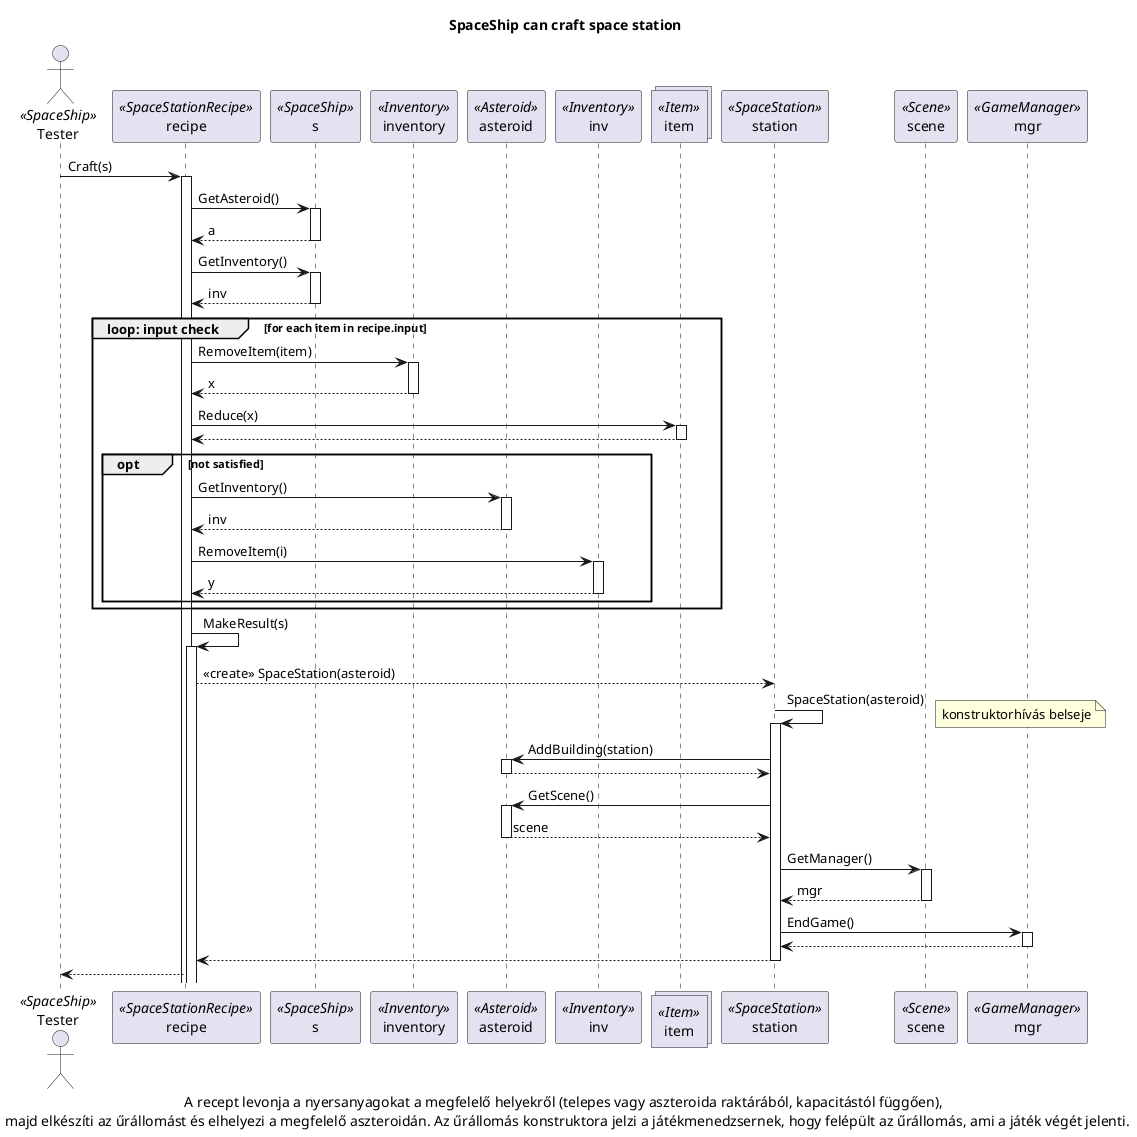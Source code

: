 @startuml
actor Tester as Tester<<SpaceShip>>
participant recipe as recipe <<SpaceStationRecipe>>
participant s as s <<SpaceShip>>
participant inventory as inventory <<Inventory>>
participant asteroid as asteroid <<Asteroid>>
participant inv as inv <<Inventory>>
collections item as item <<Item>>
participant station as station <<SpaceStation>>
participant scene as scene <<Scene>>
participant mgr as mgr <<GameManager>>


title SpaceShip can craft space station

Tester-> recipe++: Craft(s)

recipe -> s++: GetAsteroid()
s --> recipe--: a

recipe -> s++: GetInventory()
s --> recipe--: inv

group loop: input check[for each item in recipe.input]

    recipe -> inventory++: RemoveItem(item)
    inventory-->recipe--: x

    recipe -> item++: Reduce(x)
    item --> recipe--: 

    group opt [not satisfied]
        recipe -> asteroid++: GetInventory()
        asteroid --> recipe--: inv

        recipe -> inv++: RemoveItem(i)
        inv--> recipe--: y
    end
end
recipe -> recipe++: MakeResult(s)

recipe --> station: <<create>> SpaceStation(asteroid)
station -> station++:  SpaceStation(asteroid)

note right
konstruktorhívás belseje
end note

station -> asteroid++: AddBuilding(station)
asteroid --> station--: 

station -> asteroid++: GetScene()
asteroid --> station--: scene

station -> scene++: GetManager()
scene --> station--: mgr

station -> mgr++: EndGame()
mgr --> station--: 

station-->recipe--:


recipe --> Tester: 

caption A recept levonja a nyersanyagokat a megfelelő helyekről (telepes vagy aszteroida raktárából, kapacitástól függően), \n majd elkészíti az űrállomást és elhelyezi a megfelelő aszteroidán. Az űrállomás konstruktora jelzi a játékmenedzsernek, hogy felépült az űrállomás, ami a játék végét jelenti. 

@enduml